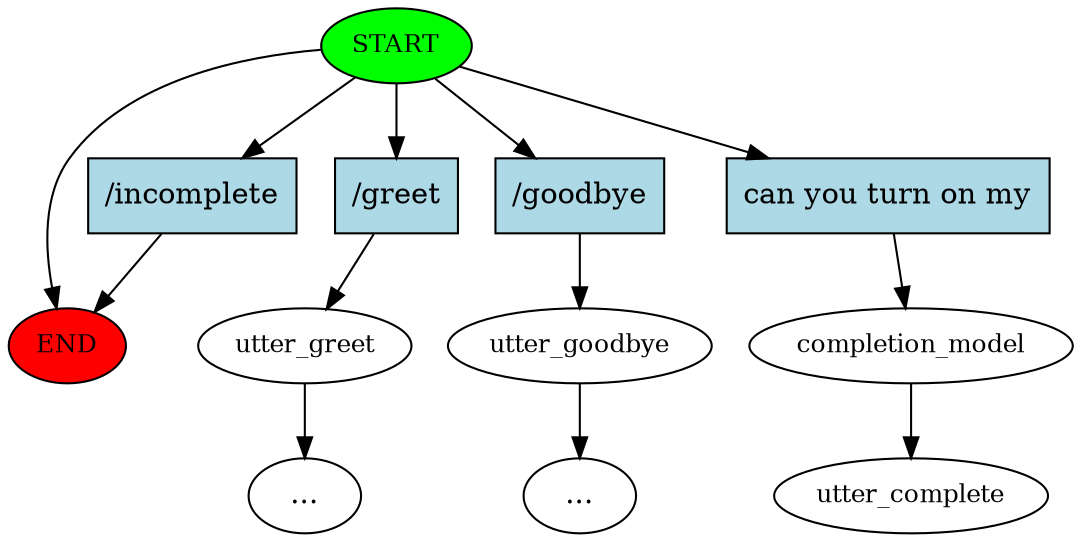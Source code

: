 digraph  {
0 [class="start active", fillcolor=green, fontsize=12, label=START, style=filled];
"-1" [class=end, fillcolor=red, fontsize=12, label=END, style=filled];
1 [class="", fontsize=12, label=utter_greet];
"-3" [class=ellipsis, label="..."];
2 [class="", fontsize=12, label=utter_goodbye];
"-4" [class=ellipsis, label="..."];
3 [class=active, fontsize=12, label=completion_model];
4 [class="dashed active", fontsize=12, label=utter_complete];
5 [class=intent, fillcolor=lightblue, label="\/greet", shape=rect, style=filled];
6 [class=intent, fillcolor=lightblue, label="\/incomplete", shape=rect, style=filled];
7 [class=intent, fillcolor=lightblue, label="\/goodbye", shape=rect, style=filled];
8 [class="intent active", fillcolor=lightblue, label="can\ you\ turn\ on\ my", shape=rect, style=filled];
0 -> "-1"  [class="", key=NONE, label=""];
0 -> 5  [class="", key=0];
0 -> 6  [class="", key=0];
0 -> 7  [class="", key=0];
0 -> 8  [class=active, key=0];
1 -> "-3"  [class="", key=NONE, label=""];
2 -> "-4"  [class="", key=NONE, label=""];
3 -> 4  [class=active, key=NONE, label=""];
5 -> 1  [class="", key=0];
6 -> "-1"  [class="", key=0];
7 -> 2  [class="", key=0];
8 -> 3  [class=active, key=0];
}
